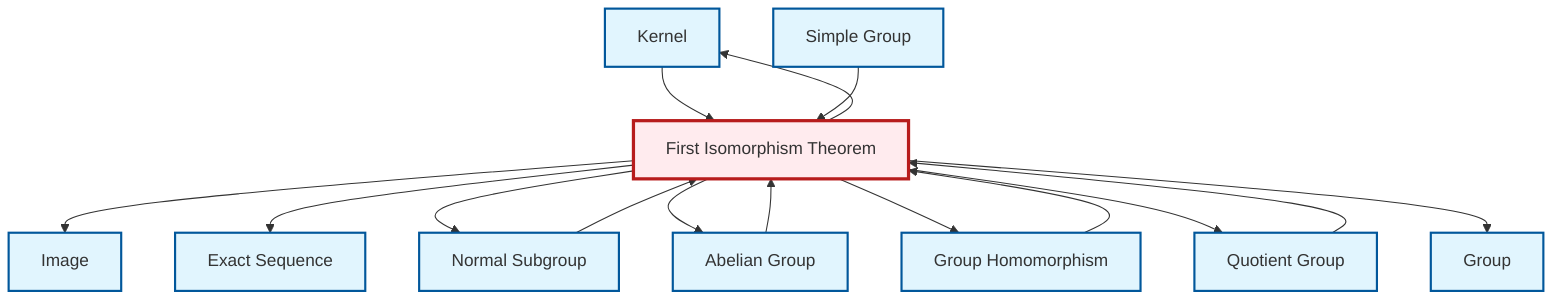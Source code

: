 graph TD
    classDef definition fill:#e1f5fe,stroke:#01579b,stroke-width:2px
    classDef theorem fill:#f3e5f5,stroke:#4a148c,stroke-width:2px
    classDef axiom fill:#fff3e0,stroke:#e65100,stroke-width:2px
    classDef example fill:#e8f5e9,stroke:#1b5e20,stroke-width:2px
    classDef current fill:#ffebee,stroke:#b71c1c,stroke-width:3px
    def-kernel["Kernel"]:::definition
    def-group["Group"]:::definition
    def-exact-sequence["Exact Sequence"]:::definition
    def-normal-subgroup["Normal Subgroup"]:::definition
    def-abelian-group["Abelian Group"]:::definition
    def-quotient-group["Quotient Group"]:::definition
    def-simple-group["Simple Group"]:::definition
    thm-first-isomorphism["First Isomorphism Theorem"]:::theorem
    def-image["Image"]:::definition
    def-homomorphism["Group Homomorphism"]:::definition
    thm-first-isomorphism --> def-image
    thm-first-isomorphism --> def-exact-sequence
    def-kernel --> thm-first-isomorphism
    thm-first-isomorphism --> def-normal-subgroup
    thm-first-isomorphism --> def-abelian-group
    def-normal-subgroup --> thm-first-isomorphism
    def-quotient-group --> thm-first-isomorphism
    def-abelian-group --> thm-first-isomorphism
    def-simple-group --> thm-first-isomorphism
    def-homomorphism --> thm-first-isomorphism
    thm-first-isomorphism --> def-kernel
    thm-first-isomorphism --> def-homomorphism
    thm-first-isomorphism --> def-quotient-group
    thm-first-isomorphism --> def-group
    class thm-first-isomorphism current